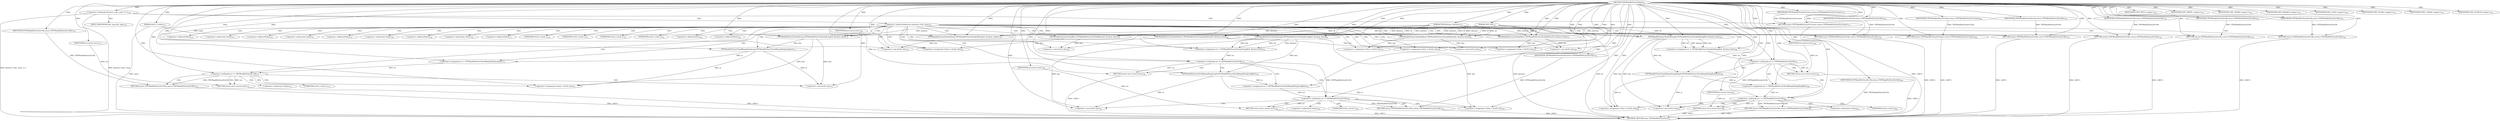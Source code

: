 digraph "TIFFReadDirEntrySlong" {  
"79567" [label = <(METHOD,TIFFReadDirEntrySlong)<SUB>732</SUB>> ]
"79768" [label = <(METHOD_RETURN,enum TIFFReadDirEntryErr)<SUB>732</SUB>> ]
"79568" [label = <(PARAM,TIFF *tif)<SUB>733</SUB>> ]
"79569" [label = <(PARAM,TIFFDirEntry *direntry)<SUB>733</SUB>> ]
"79570" [label = <(PARAM,int32_t *value)<SUB>733</SUB>> ]
"79574" [label = <(&lt;operator&gt;.notEquals,direntry-&gt;tdir_count != 1)<SUB>736</SUB>> ]
"79580" [label = <(RETURN,return (TIFFReadDirEntryErrCount);,return (TIFFReadDirEntryErrCount);)<SUB>737</SUB>> ]
"79588" [label = <(IDENTIFIER,TIFF_BYTE,&lt;empty&gt;)<SUB>740</SUB>> ]
"79605" [label = <(IDENTIFIER,TIFF_SBYTE,&lt;empty&gt;)<SUB>747</SUB>> ]
"79622" [label = <(IDENTIFIER,TIFF_SHORT,&lt;empty&gt;)<SUB>754</SUB>> ]
"79639" [label = <(IDENTIFIER,TIFF_SSHORT,&lt;empty&gt;)<SUB>761</SUB>> ]
"79656" [label = <(IDENTIFIER,TIFF_LONG,&lt;empty&gt;)<SUB>768</SUB>> ]
"79684" [label = <(IDENTIFIER,TIFF_SLONG,&lt;empty&gt;)<SUB>778</SUB>> ]
"79685" [label = <(TIFFReadDirEntryCheckedSlong,TIFFReadDirEntryCheckedSlong(tif, direntry, value))<SUB>779</SUB>> ]
"79689" [label = <(RETURN,return (TIFFReadDirEntryErrOk);,return (TIFFReadDirEntryErrOk);)<SUB>780</SUB>> ]
"79692" [label = <(IDENTIFIER,TIFF_LONG8,&lt;empty&gt;)<SUB>781</SUB>> ]
"79729" [label = <(IDENTIFIER,TIFF_SLONG8,&lt;empty&gt;)<SUB>793</SUB>> ]
"79766" [label = <(RETURN,return (TIFFReadDirEntryErrType);,return (TIFFReadDirEntryErrType);)<SUB>806</SUB>> ]
"79581" [label = <(IDENTIFIER,TIFFReadDirEntryErrCount,return (TIFFReadDirEntryErrCount);)<SUB>737</SUB>> ]
"79591" [label = <(TIFFReadDirEntryCheckedByte,TIFFReadDirEntryCheckedByte(tif, direntry, &amp;m))<SUB>743</SUB>> ]
"79596" [label = <(&lt;operator&gt;.assignment,*value = (int32_t)m)<SUB>744</SUB>> ]
"79602" [label = <(RETURN,return (TIFFReadDirEntryErrOk);,return (TIFFReadDirEntryErrOk);)<SUB>745</SUB>> ]
"79608" [label = <(TIFFReadDirEntryCheckedSbyte,TIFFReadDirEntryCheckedSbyte(tif, direntry, &amp;m))<SUB>750</SUB>> ]
"79613" [label = <(&lt;operator&gt;.assignment,*value = (int32_t)m)<SUB>751</SUB>> ]
"79619" [label = <(RETURN,return (TIFFReadDirEntryErrOk);,return (TIFFReadDirEntryErrOk);)<SUB>752</SUB>> ]
"79625" [label = <(TIFFReadDirEntryCheckedShort,TIFFReadDirEntryCheckedShort(tif, direntry, &amp;m))<SUB>757</SUB>> ]
"79630" [label = <(&lt;operator&gt;.assignment,*value = (int32_t)m)<SUB>758</SUB>> ]
"79636" [label = <(RETURN,return (TIFFReadDirEntryErrOk);,return (TIFFReadDirEntryErrOk);)<SUB>759</SUB>> ]
"79642" [label = <(TIFFReadDirEntryCheckedSshort,TIFFReadDirEntryCheckedSshort(tif, direntry, &amp;m))<SUB>764</SUB>> ]
"79647" [label = <(&lt;operator&gt;.assignment,*value = (int32_t)m)<SUB>765</SUB>> ]
"79653" [label = <(RETURN,return (TIFFReadDirEntryErrOk);,return (TIFFReadDirEntryErrOk);)<SUB>766</SUB>> ]
"79659" [label = <(TIFFReadDirEntryCheckedLong,TIFFReadDirEntryCheckedLong(tif, direntry, &amp;m))<SUB>771</SUB>> ]
"79664" [label = <(&lt;operator&gt;.assignment,err = TIFFReadDirEntryCheckRangeSlongLong(m))<SUB>772</SUB>> ]
"79675" [label = <(&lt;operator&gt;.assignment,*value = (int32_t)m)<SUB>775</SUB>> ]
"79681" [label = <(RETURN,return (TIFFReadDirEntryErrOk);,return (TIFFReadDirEntryErrOk);)<SUB>776</SUB>> ]
"79690" [label = <(IDENTIFIER,TIFFReadDirEntryErrOk,return (TIFFReadDirEntryErrOk);)<SUB>780</SUB>> ]
"79695" [label = <(&lt;operator&gt;.assignment,err = TIFFReadDirEntryCheckedLong8(tif, direntry, &amp;m))<SUB>784</SUB>> ]
"79709" [label = <(&lt;operator&gt;.assignment,err = TIFFReadDirEntryCheckRangeSlongLong8(m))<SUB>787</SUB>> ]
"79720" [label = <(&lt;operator&gt;.assignment,*value = (int32_t)m)<SUB>790</SUB>> ]
"79726" [label = <(RETURN,return (TIFFReadDirEntryErrOk);,return (TIFFReadDirEntryErrOk);)<SUB>791</SUB>> ]
"79732" [label = <(&lt;operator&gt;.assignment,err = TIFFReadDirEntryCheckedSlong8(tif, direntry, &amp;m))<SUB>796</SUB>> ]
"79746" [label = <(&lt;operator&gt;.assignment,err = TIFFReadDirEntryCheckRangeSlongSlong8(m))<SUB>799</SUB>> ]
"79757" [label = <(&lt;operator&gt;.assignment,*value = (int32_t)m)<SUB>802</SUB>> ]
"79763" [label = <(RETURN,return (TIFFReadDirEntryErrOk);,return (TIFFReadDirEntryErrOk);)<SUB>803</SUB>> ]
"79767" [label = <(IDENTIFIER,TIFFReadDirEntryErrType,return (TIFFReadDirEntryErrType);)<SUB>806</SUB>> ]
"79603" [label = <(IDENTIFIER,TIFFReadDirEntryErrOk,return (TIFFReadDirEntryErrOk);)<SUB>745</SUB>> ]
"79620" [label = <(IDENTIFIER,TIFFReadDirEntryErrOk,return (TIFFReadDirEntryErrOk);)<SUB>752</SUB>> ]
"79637" [label = <(IDENTIFIER,TIFFReadDirEntryErrOk,return (TIFFReadDirEntryErrOk);)<SUB>759</SUB>> ]
"79654" [label = <(IDENTIFIER,TIFFReadDirEntryErrOk,return (TIFFReadDirEntryErrOk);)<SUB>766</SUB>> ]
"79669" [label = <(&lt;operator&gt;.notEquals,err != TIFFReadDirEntryErrOk)<SUB>773</SUB>> ]
"79682" [label = <(IDENTIFIER,TIFFReadDirEntryErrOk,return (TIFFReadDirEntryErrOk);)<SUB>776</SUB>> ]
"79703" [label = <(&lt;operator&gt;.notEquals,err != TIFFReadDirEntryErrOk)<SUB>785</SUB>> ]
"79714" [label = <(&lt;operator&gt;.notEquals,err != TIFFReadDirEntryErrOk)<SUB>788</SUB>> ]
"79727" [label = <(IDENTIFIER,TIFFReadDirEntryErrOk,return (TIFFReadDirEntryErrOk);)<SUB>791</SUB>> ]
"79740" [label = <(&lt;operator&gt;.notEquals,err != TIFFReadDirEntryErrOk)<SUB>797</SUB>> ]
"79751" [label = <(&lt;operator&gt;.notEquals,err != TIFFReadDirEntryErrOk)<SUB>800</SUB>> ]
"79764" [label = <(IDENTIFIER,TIFFReadDirEntryErrOk,return (TIFFReadDirEntryErrOk);)<SUB>803</SUB>> ]
"79599" [label = <(&lt;operator&gt;.cast,(int32_t)m)<SUB>744</SUB>> ]
"79616" [label = <(&lt;operator&gt;.cast,(int32_t)m)<SUB>751</SUB>> ]
"79633" [label = <(&lt;operator&gt;.cast,(int32_t)m)<SUB>758</SUB>> ]
"79650" [label = <(&lt;operator&gt;.cast,(int32_t)m)<SUB>765</SUB>> ]
"79666" [label = <(TIFFReadDirEntryCheckRangeSlongLong,TIFFReadDirEntryCheckRangeSlongLong(m))<SUB>772</SUB>> ]
"79673" [label = <(RETURN,return (err);,return (err);)<SUB>774</SUB>> ]
"79678" [label = <(&lt;operator&gt;.cast,(int32_t)m)<SUB>775</SUB>> ]
"79697" [label = <(TIFFReadDirEntryCheckedLong8,TIFFReadDirEntryCheckedLong8(tif, direntry, &amp;m))<SUB>784</SUB>> ]
"79707" [label = <(RETURN,return (err);,return (err);)<SUB>786</SUB>> ]
"79711" [label = <(TIFFReadDirEntryCheckRangeSlongLong8,TIFFReadDirEntryCheckRangeSlongLong8(m))<SUB>787</SUB>> ]
"79718" [label = <(RETURN,return (err);,return (err);)<SUB>789</SUB>> ]
"79723" [label = <(&lt;operator&gt;.cast,(int32_t)m)<SUB>790</SUB>> ]
"79734" [label = <(TIFFReadDirEntryCheckedSlong8,TIFFReadDirEntryCheckedSlong8(tif, direntry, &amp;m))<SUB>796</SUB>> ]
"79744" [label = <(RETURN,return (err);,return (err);)<SUB>798</SUB>> ]
"79748" [label = <(TIFFReadDirEntryCheckRangeSlongSlong8,TIFFReadDirEntryCheckRangeSlongSlong8(m))<SUB>799</SUB>> ]
"79755" [label = <(RETURN,return (err);,return (err);)<SUB>801</SUB>> ]
"79760" [label = <(&lt;operator&gt;.cast,(int32_t)m)<SUB>802</SUB>> ]
"79674" [label = <(IDENTIFIER,err,return (err);)<SUB>774</SUB>> ]
"79708" [label = <(IDENTIFIER,err,return (err);)<SUB>786</SUB>> ]
"79719" [label = <(IDENTIFIER,err,return (err);)<SUB>789</SUB>> ]
"79745" [label = <(IDENTIFIER,err,return (err);)<SUB>798</SUB>> ]
"79756" [label = <(IDENTIFIER,err,return (err);)<SUB>801</SUB>> ]
"79583" [label = <(&lt;operator&gt;.indirectFieldAccess,direntry-&gt;tdir_type)<SUB>738</SUB>> ]
"79585" [label = <(FIELD_IDENTIFIER,tdir_type,tdir_type)<SUB>738</SUB>> ]
"79594" [label = <(&lt;operator&gt;.addressOf,&amp;m)<SUB>743</SUB>> ]
"79597" [label = <(&lt;operator&gt;.indirection,*value)<SUB>744</SUB>> ]
"79611" [label = <(&lt;operator&gt;.addressOf,&amp;m)<SUB>750</SUB>> ]
"79614" [label = <(&lt;operator&gt;.indirection,*value)<SUB>751</SUB>> ]
"79628" [label = <(&lt;operator&gt;.addressOf,&amp;m)<SUB>757</SUB>> ]
"79631" [label = <(&lt;operator&gt;.indirection,*value)<SUB>758</SUB>> ]
"79645" [label = <(&lt;operator&gt;.addressOf,&amp;m)<SUB>764</SUB>> ]
"79648" [label = <(&lt;operator&gt;.indirection,*value)<SUB>765</SUB>> ]
"79662" [label = <(&lt;operator&gt;.addressOf,&amp;m)<SUB>771</SUB>> ]
"79676" [label = <(&lt;operator&gt;.indirection,*value)<SUB>775</SUB>> ]
"79721" [label = <(&lt;operator&gt;.indirection,*value)<SUB>790</SUB>> ]
"79758" [label = <(&lt;operator&gt;.indirection,*value)<SUB>802</SUB>> ]
"79600" [label = <(UNKNOWN,int32_t,int32_t)<SUB>744</SUB>> ]
"79617" [label = <(UNKNOWN,int32_t,int32_t)<SUB>751</SUB>> ]
"79634" [label = <(UNKNOWN,int32_t,int32_t)<SUB>758</SUB>> ]
"79651" [label = <(UNKNOWN,int32_t,int32_t)<SUB>765</SUB>> ]
"79679" [label = <(UNKNOWN,int32_t,int32_t)<SUB>775</SUB>> ]
"79700" [label = <(&lt;operator&gt;.addressOf,&amp;m)<SUB>784</SUB>> ]
"79724" [label = <(UNKNOWN,int32_t,int32_t)<SUB>790</SUB>> ]
"79737" [label = <(&lt;operator&gt;.addressOf,&amp;m)<SUB>796</SUB>> ]
"79761" [label = <(UNKNOWN,int32_t,int32_t)<SUB>802</SUB>> ]
  "79636" -> "79768"  [ label = "DDG: &lt;RET&gt;"] 
  "79689" -> "79768"  [ label = "DDG: &lt;RET&gt;"] 
  "79763" -> "79768"  [ label = "DDG: &lt;RET&gt;"] 
  "79653" -> "79768"  [ label = "DDG: &lt;RET&gt;"] 
  "79602" -> "79768"  [ label = "DDG: &lt;RET&gt;"] 
  "79718" -> "79768"  [ label = "DDG: &lt;RET&gt;"] 
  "79580" -> "79768"  [ label = "DDG: &lt;RET&gt;"] 
  "79726" -> "79768"  [ label = "DDG: &lt;RET&gt;"] 
  "79681" -> "79768"  [ label = "DDG: &lt;RET&gt;"] 
  "79707" -> "79768"  [ label = "DDG: &lt;RET&gt;"] 
  "79755" -> "79768"  [ label = "DDG: &lt;RET&gt;"] 
  "79619" -> "79768"  [ label = "DDG: &lt;RET&gt;"] 
  "79766" -> "79768"  [ label = "DDG: &lt;RET&gt;"] 
  "79744" -> "79768"  [ label = "DDG: &lt;RET&gt;"] 
  "79673" -> "79768"  [ label = "DDG: &lt;RET&gt;"] 
  "79568" -> "79768"  [ label = "DDG: tif"] 
  "79569" -> "79768"  [ label = "DDG: direntry"] 
  "79570" -> "79768"  [ label = "DDG: value"] 
  "79574" -> "79768"  [ label = "DDG: direntry-&gt;tdir_count"] 
  "79574" -> "79768"  [ label = "DDG: direntry-&gt;tdir_count != 1"] 
  "79567" -> "79568"  [ label = "DDG: "] 
  "79567" -> "79569"  [ label = "DDG: "] 
  "79567" -> "79570"  [ label = "DDG: "] 
  "79567" -> "79574"  [ label = "DDG: "] 
  "79581" -> "79580"  [ label = "DDG: TIFFReadDirEntryErrCount"] 
  "79567" -> "79580"  [ label = "DDG: "] 
  "79567" -> "79588"  [ label = "DDG: "] 
  "79567" -> "79605"  [ label = "DDG: "] 
  "79567" -> "79622"  [ label = "DDG: "] 
  "79567" -> "79639"  [ label = "DDG: "] 
  "79567" -> "79656"  [ label = "DDG: "] 
  "79567" -> "79684"  [ label = "DDG: "] 
  "79690" -> "79689"  [ label = "DDG: TIFFReadDirEntryErrOk"] 
  "79567" -> "79689"  [ label = "DDG: "] 
  "79567" -> "79692"  [ label = "DDG: "] 
  "79567" -> "79729"  [ label = "DDG: "] 
  "79767" -> "79766"  [ label = "DDG: TIFFReadDirEntryErrType"] 
  "79567" -> "79766"  [ label = "DDG: "] 
  "79567" -> "79581"  [ label = "DDG: "] 
  "79591" -> "79596"  [ label = "DDG: &amp;m"] 
  "79567" -> "79596"  [ label = "DDG: "] 
  "79603" -> "79602"  [ label = "DDG: TIFFReadDirEntryErrOk"] 
  "79567" -> "79602"  [ label = "DDG: "] 
  "79608" -> "79613"  [ label = "DDG: &amp;m"] 
  "79567" -> "79613"  [ label = "DDG: "] 
  "79620" -> "79619"  [ label = "DDG: TIFFReadDirEntryErrOk"] 
  "79567" -> "79619"  [ label = "DDG: "] 
  "79625" -> "79630"  [ label = "DDG: &amp;m"] 
  "79567" -> "79630"  [ label = "DDG: "] 
  "79637" -> "79636"  [ label = "DDG: TIFFReadDirEntryErrOk"] 
  "79567" -> "79636"  [ label = "DDG: "] 
  "79642" -> "79647"  [ label = "DDG: &amp;m"] 
  "79567" -> "79647"  [ label = "DDG: "] 
  "79654" -> "79653"  [ label = "DDG: TIFFReadDirEntryErrOk"] 
  "79567" -> "79653"  [ label = "DDG: "] 
  "79666" -> "79664"  [ label = "DDG: m"] 
  "79659" -> "79675"  [ label = "DDG: &amp;m"] 
  "79666" -> "79675"  [ label = "DDG: m"] 
  "79567" -> "79675"  [ label = "DDG: "] 
  "79682" -> "79681"  [ label = "DDG: TIFFReadDirEntryErrOk"] 
  "79669" -> "79681"  [ label = "DDG: TIFFReadDirEntryErrOk"] 
  "79568" -> "79685"  [ label = "DDG: tif"] 
  "79567" -> "79685"  [ label = "DDG: "] 
  "79569" -> "79685"  [ label = "DDG: direntry"] 
  "79570" -> "79685"  [ label = "DDG: value"] 
  "79567" -> "79690"  [ label = "DDG: "] 
  "79697" -> "79695"  [ label = "DDG: tif"] 
  "79697" -> "79695"  [ label = "DDG: direntry"] 
  "79697" -> "79695"  [ label = "DDG: &amp;m"] 
  "79711" -> "79709"  [ label = "DDG: m"] 
  "79697" -> "79720"  [ label = "DDG: &amp;m"] 
  "79711" -> "79720"  [ label = "DDG: m"] 
  "79567" -> "79720"  [ label = "DDG: "] 
  "79727" -> "79726"  [ label = "DDG: TIFFReadDirEntryErrOk"] 
  "79714" -> "79726"  [ label = "DDG: TIFFReadDirEntryErrOk"] 
  "79734" -> "79732"  [ label = "DDG: tif"] 
  "79734" -> "79732"  [ label = "DDG: direntry"] 
  "79734" -> "79732"  [ label = "DDG: &amp;m"] 
  "79748" -> "79746"  [ label = "DDG: m"] 
  "79734" -> "79757"  [ label = "DDG: &amp;m"] 
  "79748" -> "79757"  [ label = "DDG: m"] 
  "79567" -> "79757"  [ label = "DDG: "] 
  "79764" -> "79763"  [ label = "DDG: TIFFReadDirEntryErrOk"] 
  "79751" -> "79763"  [ label = "DDG: TIFFReadDirEntryErrOk"] 
  "79567" -> "79767"  [ label = "DDG: "] 
  "79568" -> "79591"  [ label = "DDG: tif"] 
  "79567" -> "79591"  [ label = "DDG: "] 
  "79569" -> "79591"  [ label = "DDG: direntry"] 
  "79567" -> "79603"  [ label = "DDG: "] 
  "79568" -> "79608"  [ label = "DDG: tif"] 
  "79567" -> "79608"  [ label = "DDG: "] 
  "79569" -> "79608"  [ label = "DDG: direntry"] 
  "79567" -> "79620"  [ label = "DDG: "] 
  "79568" -> "79625"  [ label = "DDG: tif"] 
  "79567" -> "79625"  [ label = "DDG: "] 
  "79569" -> "79625"  [ label = "DDG: direntry"] 
  "79567" -> "79637"  [ label = "DDG: "] 
  "79568" -> "79642"  [ label = "DDG: tif"] 
  "79567" -> "79642"  [ label = "DDG: "] 
  "79569" -> "79642"  [ label = "DDG: direntry"] 
  "79567" -> "79654"  [ label = "DDG: "] 
  "79568" -> "79659"  [ label = "DDG: tif"] 
  "79567" -> "79659"  [ label = "DDG: "] 
  "79569" -> "79659"  [ label = "DDG: direntry"] 
  "79567" -> "79664"  [ label = "DDG: "] 
  "79567" -> "79682"  [ label = "DDG: "] 
  "79567" -> "79695"  [ label = "DDG: "] 
  "79567" -> "79709"  [ label = "DDG: "] 
  "79567" -> "79727"  [ label = "DDG: "] 
  "79567" -> "79732"  [ label = "DDG: "] 
  "79567" -> "79746"  [ label = "DDG: "] 
  "79567" -> "79764"  [ label = "DDG: "] 
  "79591" -> "79599"  [ label = "DDG: &amp;m"] 
  "79567" -> "79599"  [ label = "DDG: "] 
  "79608" -> "79616"  [ label = "DDG: &amp;m"] 
  "79567" -> "79616"  [ label = "DDG: "] 
  "79625" -> "79633"  [ label = "DDG: &amp;m"] 
  "79567" -> "79633"  [ label = "DDG: "] 
  "79642" -> "79650"  [ label = "DDG: &amp;m"] 
  "79567" -> "79650"  [ label = "DDG: "] 
  "79659" -> "79666"  [ label = "DDG: &amp;m"] 
  "79567" -> "79666"  [ label = "DDG: "] 
  "79664" -> "79669"  [ label = "DDG: err"] 
  "79567" -> "79669"  [ label = "DDG: "] 
  "79674" -> "79673"  [ label = "DDG: err"] 
  "79669" -> "79673"  [ label = "DDG: err"] 
  "79659" -> "79678"  [ label = "DDG: &amp;m"] 
  "79666" -> "79678"  [ label = "DDG: m"] 
  "79567" -> "79678"  [ label = "DDG: "] 
  "79568" -> "79697"  [ label = "DDG: tif"] 
  "79567" -> "79697"  [ label = "DDG: "] 
  "79569" -> "79697"  [ label = "DDG: direntry"] 
  "79695" -> "79703"  [ label = "DDG: err"] 
  "79567" -> "79703"  [ label = "DDG: "] 
  "79708" -> "79707"  [ label = "DDG: err"] 
  "79703" -> "79707"  [ label = "DDG: err"] 
  "79697" -> "79711"  [ label = "DDG: &amp;m"] 
  "79567" -> "79711"  [ label = "DDG: "] 
  "79709" -> "79714"  [ label = "DDG: err"] 
  "79567" -> "79714"  [ label = "DDG: "] 
  "79703" -> "79714"  [ label = "DDG: TIFFReadDirEntryErrOk"] 
  "79719" -> "79718"  [ label = "DDG: err"] 
  "79714" -> "79718"  [ label = "DDG: err"] 
  "79697" -> "79723"  [ label = "DDG: &amp;m"] 
  "79711" -> "79723"  [ label = "DDG: m"] 
  "79567" -> "79723"  [ label = "DDG: "] 
  "79568" -> "79734"  [ label = "DDG: tif"] 
  "79567" -> "79734"  [ label = "DDG: "] 
  "79569" -> "79734"  [ label = "DDG: direntry"] 
  "79732" -> "79740"  [ label = "DDG: err"] 
  "79567" -> "79740"  [ label = "DDG: "] 
  "79745" -> "79744"  [ label = "DDG: err"] 
  "79740" -> "79744"  [ label = "DDG: err"] 
  "79734" -> "79748"  [ label = "DDG: &amp;m"] 
  "79567" -> "79748"  [ label = "DDG: "] 
  "79746" -> "79751"  [ label = "DDG: err"] 
  "79567" -> "79751"  [ label = "DDG: "] 
  "79740" -> "79751"  [ label = "DDG: TIFFReadDirEntryErrOk"] 
  "79756" -> "79755"  [ label = "DDG: err"] 
  "79751" -> "79755"  [ label = "DDG: err"] 
  "79734" -> "79760"  [ label = "DDG: &amp;m"] 
  "79748" -> "79760"  [ label = "DDG: m"] 
  "79567" -> "79760"  [ label = "DDG: "] 
  "79567" -> "79674"  [ label = "DDG: "] 
  "79567" -> "79708"  [ label = "DDG: "] 
  "79567" -> "79719"  [ label = "DDG: "] 
  "79567" -> "79745"  [ label = "DDG: "] 
  "79567" -> "79756"  [ label = "DDG: "] 
  "79574" -> "79583"  [ label = "CDG: "] 
  "79574" -> "79585"  [ label = "CDG: "] 
  "79574" -> "79580"  [ label = "CDG: "] 
  "79583" -> "79594"  [ label = "CDG: "] 
  "79583" -> "79664"  [ label = "CDG: "] 
  "79583" -> "79611"  [ label = "CDG: "] 
  "79583" -> "79732"  [ label = "CDG: "] 
  "79583" -> "79600"  [ label = "CDG: "] 
  "79583" -> "79645"  [ label = "CDG: "] 
  "79583" -> "79619"  [ label = "CDG: "] 
  "79583" -> "79613"  [ label = "CDG: "] 
  "79583" -> "79666"  [ label = "CDG: "] 
  "79583" -> "79703"  [ label = "CDG: "] 
  "79583" -> "79737"  [ label = "CDG: "] 
  "79583" -> "79669"  [ label = "CDG: "] 
  "79583" -> "79648"  [ label = "CDG: "] 
  "79583" -> "79597"  [ label = "CDG: "] 
  "79583" -> "79695"  [ label = "CDG: "] 
  "79583" -> "79650"  [ label = "CDG: "] 
  "79583" -> "79616"  [ label = "CDG: "] 
  "79583" -> "79651"  [ label = "CDG: "] 
  "79583" -> "79740"  [ label = "CDG: "] 
  "79583" -> "79633"  [ label = "CDG: "] 
  "79583" -> "79659"  [ label = "CDG: "] 
  "79583" -> "79617"  [ label = "CDG: "] 
  "79583" -> "79653"  [ label = "CDG: "] 
  "79583" -> "79591"  [ label = "CDG: "] 
  "79583" -> "79685"  [ label = "CDG: "] 
  "79583" -> "79642"  [ label = "CDG: "] 
  "79583" -> "79689"  [ label = "CDG: "] 
  "79583" -> "79634"  [ label = "CDG: "] 
  "79583" -> "79700"  [ label = "CDG: "] 
  "79583" -> "79599"  [ label = "CDG: "] 
  "79583" -> "79614"  [ label = "CDG: "] 
  "79583" -> "79625"  [ label = "CDG: "] 
  "79583" -> "79766"  [ label = "CDG: "] 
  "79583" -> "79636"  [ label = "CDG: "] 
  "79583" -> "79596"  [ label = "CDG: "] 
  "79583" -> "79734"  [ label = "CDG: "] 
  "79583" -> "79647"  [ label = "CDG: "] 
  "79583" -> "79608"  [ label = "CDG: "] 
  "79583" -> "79662"  [ label = "CDG: "] 
  "79583" -> "79628"  [ label = "CDG: "] 
  "79583" -> "79630"  [ label = "CDG: "] 
  "79583" -> "79602"  [ label = "CDG: "] 
  "79583" -> "79631"  [ label = "CDG: "] 
  "79583" -> "79697"  [ label = "CDG: "] 
  "79669" -> "79681"  [ label = "CDG: "] 
  "79669" -> "79673"  [ label = "CDG: "] 
  "79669" -> "79679"  [ label = "CDG: "] 
  "79669" -> "79676"  [ label = "CDG: "] 
  "79669" -> "79675"  [ label = "CDG: "] 
  "79669" -> "79678"  [ label = "CDG: "] 
  "79703" -> "79714"  [ label = "CDG: "] 
  "79703" -> "79707"  [ label = "CDG: "] 
  "79703" -> "79709"  [ label = "CDG: "] 
  "79703" -> "79711"  [ label = "CDG: "] 
  "79714" -> "79718"  [ label = "CDG: "] 
  "79714" -> "79721"  [ label = "CDG: "] 
  "79714" -> "79726"  [ label = "CDG: "] 
  "79714" -> "79724"  [ label = "CDG: "] 
  "79714" -> "79723"  [ label = "CDG: "] 
  "79714" -> "79720"  [ label = "CDG: "] 
  "79740" -> "79748"  [ label = "CDG: "] 
  "79740" -> "79744"  [ label = "CDG: "] 
  "79740" -> "79751"  [ label = "CDG: "] 
  "79740" -> "79746"  [ label = "CDG: "] 
  "79751" -> "79755"  [ label = "CDG: "] 
  "79751" -> "79758"  [ label = "CDG: "] 
  "79751" -> "79763"  [ label = "CDG: "] 
  "79751" -> "79760"  [ label = "CDG: "] 
  "79751" -> "79761"  [ label = "CDG: "] 
  "79751" -> "79757"  [ label = "CDG: "] 
}

